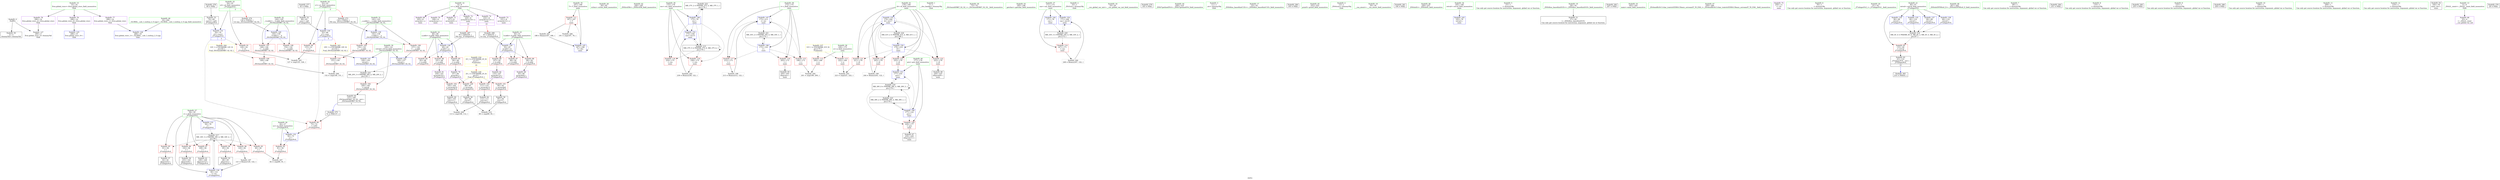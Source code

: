 digraph "SVFG" {
	label="SVFG";

	Node0x557f158e9400 [shape=record,color=grey,label="{NodeID: 0\nNullPtr}"];
	Node0x557f158e9400 -> Node0x557f15904260[style=solid];
	Node0x557f158e9400 -> Node0x557f15909240[style=solid];
	Node0x557f15903920 [shape=record,color=red,label="{NodeID: 97\n108\<--58\n\<--i\n_Z7isbigerPcS_\n}"];
	Node0x557f15903920 -> Node0x557f15904bb0[style=solid];
	Node0x557f15901480 [shape=record,color=green,label="{NodeID: 14\n8\<--9\ns\<--s_field_insensitive\nGlob }"];
	Node0x557f15901480 -> Node0x557f15905230[style=solid];
	Node0x557f15901480 -> Node0x557f15905300[style=solid];
	Node0x557f15901480 -> Node0x557f159053d0[style=solid];
	Node0x557f15901480 -> Node0x557f159054a0[style=solid];
	Node0x557f15901480 -> Node0x557f15905570[style=solid];
	Node0x557f15901480 -> Node0x557f15905640[style=solid];
	Node0x557f15929600 [shape=record,color=black,label="{NodeID: 277\n63 = PHI()\n}"];
	Node0x557f15929600 -> Node0x557f15904460[style=solid];
	Node0x557f15903460 [shape=record,color=red,label="{NodeID: 111\n187\<--167\n\<--T\nmain\n}"];
	Node0x557f15903460 -> Node0x557f15907770[style=solid];
	Node0x557f15903460 -> Node0x557f1590ead0[style=solid];
	Node0x557f15901ee0 [shape=record,color=green,label="{NodeID: 28\n64\<--65\nstrlen\<--strlen_field_insensitive\n}"];
	Node0x557f1590edd0 [shape=record,color=grey,label="{NodeID: 208\n152 = cmp(149, 151, )\n}"];
	Node0x557f15909070 [shape=record,color=blue,label="{NodeID: 125\n288\<--15\nllvm.global_ctors_0\<--\nGlob }"];
	Node0x557f15902a40 [shape=record,color=green,label="{NodeID: 42\n184\<--185\n_ZNSirsERi\<--_ZNSirsERi_field_insensitive\n}"];
	Node0x557f15918e50 [shape=record,color=black,label="{NodeID: 222\nMR_37V_2 = PHI(MR_37V_4, MR_37V_1, )\npts\{176 \}\n}"];
	Node0x557f15918e50 -> Node0x557f1590a380[style=dashed];
	Node0x557f15909c30 [shape=record,color=blue,label="{NodeID: 139\n142\<--138\n__a.addr\<--__a\n_ZSt3minIiERKT_S2_S2_\n}"];
	Node0x557f15909c30 -> Node0x557f15903fa0[style=dashed];
	Node0x557f15909c30 -> Node0x557f15903050[style=dashed];
	Node0x557f159047a0 [shape=record,color=black,label="{NodeID: 56\n89\<--88\nconv4\<--\n_Z7isbigerPcS_\n}"];
	Node0x557f159047a0 -> Node0x557f1590f0d0[style=solid];
	Node0x557f1590a790 [shape=record,color=blue,label="{NodeID: 153\n179\<--244\ni4\<--inc17\nmain\n}"];
	Node0x557f1590a790 -> Node0x557f15908d30[style=dashed];
	Node0x557f1590a790 -> Node0x557f15908e00[style=dashed];
	Node0x557f1590a790 -> Node0x557f15908ed0[style=dashed];
	Node0x557f1590a790 -> Node0x557f15908fa0[style=dashed];
	Node0x557f1590a790 -> Node0x557f1590a790[style=dashed];
	Node0x557f1590a790 -> Node0x557f15919850[style=dashed];
	Node0x557f15905300 [shape=record,color=purple,label="{NodeID: 70\n206\<--8\narraydecay\<--s\nmain\n}"];
	Node0x557f15905ef0 [shape=record,color=red,label="{NodeID: 84\n62\<--48\n\<--a.addr\n_Z7isbigerPcS_\n}"];
	Node0x557f158fadd0 [shape=record,color=green,label="{NodeID: 1\n7\<--1\n__dso_handle\<--dummyObj\nGlob }"];
	Node0x557f159039f0 [shape=record,color=red,label="{NodeID: 98\n120\<--58\n\<--i\n_Z7isbigerPcS_\n}"];
	Node0x557f159039f0 -> Node0x557f15907170[style=solid];
	Node0x557f15901510 [shape=record,color=green,label="{NodeID: 15\n14\<--18\nllvm.global_ctors\<--llvm.global_ctors_field_insensitive\nGlob }"];
	Node0x557f15901510 -> Node0x557f159057e0[style=solid];
	Node0x557f15901510 -> Node0x557f159058e0[style=solid];
	Node0x557f15901510 -> Node0x557f159059e0[style=solid];
	Node0x557f159296d0 [shape=record,color=black,label="{NodeID: 278\n69 = PHI()\n}"];
	Node0x557f159296d0 -> Node0x557f15904530[style=solid];
	Node0x557f15903530 [shape=record,color=red,label="{NodeID: 112\n200\<--169\n\<--n\nmain\n}"];
	Node0x557f15903530 -> Node0x557f1590e7d0[style=solid];
	Node0x557f15901fb0 [shape=record,color=green,label="{NodeID: 29\n73\<--74\n_ZSt3minIiERKT_S2_S2_\<--_ZSt3minIiERKT_S2_S2__field_insensitive\n}"];
	Node0x557f1590ef50 [shape=record,color=grey,label="{NodeID: 209\n113 = cmp(106, 112, )\n}"];
	Node0x557f15909140 [shape=record,color=blue,label="{NodeID: 126\n289\<--16\nllvm.global_ctors_1\<--_GLOBAL__sub_I_coolwyj_2_0.cpp\nGlob }"];
	Node0x557f15902b40 [shape=record,color=green,label="{NodeID: 43\n195\<--196\ngetchar\<--getchar_field_insensitive\n}"];
	Node0x557f15919350 [shape=record,color=black,label="{NodeID: 223\nMR_39V_2 = PHI(MR_39V_4, MR_39V_1, )\npts\{178 \}\n}"];
	Node0x557f15919350 -> Node0x557f1590a450[style=dashed];
	Node0x557f15909d00 [shape=record,color=blue,label="{NodeID: 140\n144\<--139\n__b.addr\<--__b\n_ZSt3minIiERKT_S2_S2_\n}"];
	Node0x557f15909d00 -> Node0x557f15903120[style=dashed];
	Node0x557f15909d00 -> Node0x557f159031f0[style=dashed];
	Node0x557f15904870 [shape=record,color=black,label="{NodeID: 57\n92\<--91\nidxprom5\<--\n_Z7isbigerPcS_\n}"];
	Node0x557f1591be70 [shape=record,color=yellow,style=double,label="{NodeID: 237\n31V_1 = ENCHI(MR_31V_0)\npts\{170 \}\nFun[main]}"];
	Node0x557f1591be70 -> Node0x557f15903530[style=dashed];
	Node0x557f1591be70 -> Node0x557f15903600[style=dashed];
	Node0x557f1590a860 [shape=record,color=blue,label="{NodeID: 154\n171\<--248\ncas\<--inc19\nmain\n}"];
	Node0x557f1590a860 -> Node0x557f15918450[style=dashed];
	Node0x557f159053d0 [shape=record,color=purple,label="{NodeID: 71\n227\<--8\narrayidx9\<--s\nmain\n}"];
	Node0x557f15905fc0 [shape=record,color=red,label="{NodeID: 85\n84\<--48\n\<--a.addr\n_Z7isbigerPcS_\n}"];
	Node0x557f15905fc0 -> Node0x557f15905ae0[style=solid];
	Node0x557f158e9d80 [shape=record,color=green,label="{NodeID: 2\n10\<--1\n_ZSt3cin\<--dummyObj\nGlob }"];
	Node0x557f15903ac0 [shape=record,color=red,label="{NodeID: 99\n75\<--72\n\<--call3\n_Z7isbigerPcS_\n}"];
	Node0x557f15903ac0 -> Node0x557f15909680[style=solid];
	Node0x557f159015a0 [shape=record,color=green,label="{NodeID: 16\n19\<--20\n__cxx_global_var_init\<--__cxx_global_var_init_field_insensitive\n}"];
	Node0x557f159297a0 [shape=record,color=black,label="{NodeID: 279\n183 = PHI()\n}"];
	Node0x557f15903600 [shape=record,color=red,label="{NodeID: 113\n222\<--169\n\<--n\nmain\n}"];
	Node0x557f15903600 -> Node0x557f1590e650[style=solid];
	Node0x557f15902080 [shape=record,color=green,label="{NodeID: 30\n140\<--141\nretval\<--retval_field_insensitive\n_ZSt3minIiERKT_S2_S2_\n}"];
	Node0x557f15902080 -> Node0x557f15903ed0[style=solid];
	Node0x557f15902080 -> Node0x557f15909dd0[style=solid];
	Node0x557f15902080 -> Node0x557f15909ea0[style=solid];
	Node0x557f1590f0d0 [shape=record,color=grey,label="{NodeID: 210\n96 = cmp(89, 95, )\n}"];
	Node0x557f15909240 [shape=record,color=blue, style = dotted,label="{NodeID: 127\n290\<--3\nllvm.global_ctors_2\<--dummyVal\nGlob }"];
	Node0x557f15902c40 [shape=record,color=green,label="{NodeID: 44\n209\<--210\n_ZNSi7getlineEPcl\<--_ZNSi7getlineEPcl_field_insensitive\n}"];
	Node0x557f15919850 [shape=record,color=black,label="{NodeID: 224\nMR_41V_2 = PHI(MR_41V_4, MR_41V_1, )\npts\{180 \}\n}"];
	Node0x557f15919850 -> Node0x557f1590a520[style=dashed];
	Node0x557f15909dd0 [shape=record,color=blue,label="{NodeID: 141\n140\<--154\nretval\<--\n_ZSt3minIiERKT_S2_S2_\n}"];
	Node0x557f15909dd0 -> Node0x557f15919d50[style=dashed];
	Node0x557f15904940 [shape=record,color=black,label="{NodeID: 58\n95\<--94\nconv7\<--\n_Z7isbigerPcS_\n}"];
	Node0x557f15904940 -> Node0x557f1590f0d0[style=solid];
	Node0x557f159054a0 [shape=record,color=purple,label="{NodeID: 72\n228\<--8\narraydecay10\<--s\nmain\n|{<s0>10}}"];
	Node0x557f159054a0:s0 -> Node0x557f15929fb0[style=solid,color=red];
	Node0x557f15906090 [shape=record,color=red,label="{NodeID: 86\n101\<--48\n\<--a.addr\n_Z7isbigerPcS_\n}"];
	Node0x557f15906090 -> Node0x557f15905c80[style=solid];
	Node0x557f158fbe50 [shape=record,color=green,label="{NodeID: 3\n11\<--1\n.str\<--dummyObj\nGlob }"];
	Node0x557f15903b90 [shape=record,color=red,label="{NodeID: 100\n88\<--87\n\<--arrayidx\n_Z7isbigerPcS_\n}"];
	Node0x557f15903b90 -> Node0x557f159047a0[style=solid];
	Node0x557f15901630 [shape=record,color=green,label="{NodeID: 17\n23\<--24\n_ZNSt8ios_base4InitC1Ev\<--_ZNSt8ios_base4InitC1Ev_field_insensitive\n}"];
	Node0x557f15929870 [shape=record,color=black,label="{NodeID: 280\n193 = PHI()\n}"];
	Node0x557f15907170 [shape=record,color=grey,label="{NodeID: 197\n121 = Binary(120, 122, )\n}"];
	Node0x557f15907170 -> Node0x557f159099c0[style=solid];
	Node0x557f159036d0 [shape=record,color=red,label="{NodeID: 114\n247\<--171\n\<--cas\nmain\n}"];
	Node0x557f159036d0 -> Node0x557f159075f0[style=solid];
	Node0x557f15902150 [shape=record,color=green,label="{NodeID: 31\n142\<--143\n__a.addr\<--__a.addr_field_insensitive\n_ZSt3minIiERKT_S2_S2_\n}"];
	Node0x557f15902150 -> Node0x557f15903fa0[style=solid];
	Node0x557f15902150 -> Node0x557f15903050[style=solid];
	Node0x557f15902150 -> Node0x557f15909c30[style=solid];
	Node0x557f15909340 [shape=record,color=blue,label="{NodeID: 128\n48\<--44\na.addr\<--a\n_Z7isbigerPcS_\n}"];
	Node0x557f15909340 -> Node0x557f15905ef0[style=dashed];
	Node0x557f15909340 -> Node0x557f15905fc0[style=dashed];
	Node0x557f15909340 -> Node0x557f15906090[style=dashed];
	Node0x557f15902d40 [shape=record,color=green,label="{NodeID: 45\n252\<--253\nprintf\<--printf_field_insensitive\n}"];
	Node0x557f15919d50 [shape=record,color=black,label="{NodeID: 225\nMR_20V_3 = PHI(MR_20V_4, MR_20V_2, )\npts\{141 \}\n}"];
	Node0x557f15919d50 -> Node0x557f15903ed0[style=dashed];
	Node0x557f15909ea0 [shape=record,color=blue,label="{NodeID: 142\n140\<--157\nretval\<--\n_ZSt3minIiERKT_S2_S2_\n}"];
	Node0x557f15909ea0 -> Node0x557f15919d50[style=dashed];
	Node0x557f15904a10 [shape=record,color=black,label="{NodeID: 59\n103\<--102\nidxprom9\<--\n_Z7isbigerPcS_\n}"];
	Node0x557f15905570 [shape=record,color=purple,label="{NodeID: 73\n231\<--8\narrayidx12\<--s\nmain\n}"];
	Node0x557f15906160 [shape=record,color=red,label="{NodeID: 87\n68\<--50\n\<--b.addr\n_Z7isbigerPcS_\n}"];
	Node0x557f158e9900 [shape=record,color=green,label="{NodeID: 4\n13\<--1\n_ZSt4cout\<--dummyObj\nGlob }"];
	Node0x557f15903c60 [shape=record,color=red,label="{NodeID: 101\n94\<--93\n\<--arrayidx6\n_Z7isbigerPcS_\n}"];
	Node0x557f15903c60 -> Node0x557f15904940[style=solid];
	Node0x557f159016c0 [shape=record,color=green,label="{NodeID: 18\n29\<--30\n__cxa_atexit\<--__cxa_atexit_field_insensitive\n}"];
	Node0x557f15929940 [shape=record,color=black,label="{NodeID: 281\n194 = PHI()\n}"];
	Node0x557f159072f0 [shape=record,color=grey,label="{NodeID: 198\n213 = Binary(212, 122, )\n}"];
	Node0x557f159072f0 -> Node0x557f1590a2b0[style=solid];
	Node0x557f159088d0 [shape=record,color=red,label="{NodeID: 115\n199\<--173\n\<--i\nmain\n}"];
	Node0x557f159088d0 -> Node0x557f1590e7d0[style=solid];
	Node0x557f15902220 [shape=record,color=green,label="{NodeID: 32\n144\<--145\n__b.addr\<--__b.addr_field_insensitive\n_ZSt3minIiERKT_S2_S2_\n}"];
	Node0x557f15902220 -> Node0x557f15903120[style=solid];
	Node0x557f15902220 -> Node0x557f159031f0[style=solid];
	Node0x557f15902220 -> Node0x557f15909d00[style=solid];
	Node0x557f15909410 [shape=record,color=blue,label="{NodeID: 129\n50\<--45\nb.addr\<--b\n_Z7isbigerPcS_\n}"];
	Node0x557f15909410 -> Node0x557f15906160[style=dashed];
	Node0x557f15909410 -> Node0x557f15906230[style=dashed];
	Node0x557f15909410 -> Node0x557f15906300[style=dashed];
	Node0x557f15902e40 [shape=record,color=green,label="{NodeID: 46\n256\<--257\n_ZNSolsEi\<--_ZNSolsEi_field_insensitive\n}"];
	Node0x557f1591a250 [shape=record,color=yellow,style=double,label="{NodeID: 226\n2V_1 = ENCHI(MR_2V_0)\npts\{9 \}\nFun[_Z7isbigerPcS_]}"];
	Node0x557f1591a250 -> Node0x557f15903b90[style=dashed];
	Node0x557f1591a250 -> Node0x557f15903c60[style=dashed];
	Node0x557f1591a250 -> Node0x557f15903d30[style=dashed];
	Node0x557f1591a250 -> Node0x557f15903e00[style=dashed];
	Node0x557f15909f70 [shape=record,color=blue,label="{NodeID: 143\n165\<--78\nretval\<--\nmain\n}"];
	Node0x557f15904ae0 [shape=record,color=black,label="{NodeID: 60\n106\<--105\nconv11\<--\n_Z7isbigerPcS_\n}"];
	Node0x557f15904ae0 -> Node0x557f1590ef50[style=solid];
	Node0x557f15905640 [shape=record,color=purple,label="{NodeID: 74\n232\<--8\narraydecay13\<--s\nmain\n|{<s0>10}}"];
	Node0x557f15905640:s0 -> Node0x557f1592a1b0[style=solid,color=red];
	Node0x557f15906230 [shape=record,color=red,label="{NodeID: 88\n90\<--50\n\<--b.addr\n_Z7isbigerPcS_\n}"];
	Node0x557f15906230 -> Node0x557f15905bb0[style=solid];
	Node0x557f158fbfd0 [shape=record,color=green,label="{NodeID: 5\n15\<--1\n\<--dummyObj\nCan only get source location for instruction, argument, global var or function.}"];
	Node0x557f15903d30 [shape=record,color=red,label="{NodeID: 102\n105\<--104\n\<--arrayidx10\n_Z7isbigerPcS_\n}"];
	Node0x557f15903d30 -> Node0x557f15904ae0[style=solid];
	Node0x557f15901790 [shape=record,color=green,label="{NodeID: 19\n28\<--34\n_ZNSt8ios_base4InitD1Ev\<--_ZNSt8ios_base4InitD1Ev_field_insensitive\n}"];
	Node0x557f15901790 -> Node0x557f15904360[style=solid];
	Node0x557f15929a40 [shape=record,color=black,label="{NodeID: 282\n207 = PHI()\n}"];
	Node0x557f15907470 [shape=record,color=grey,label="{NodeID: 199\n244 = Binary(243, 122, )\n}"];
	Node0x557f15907470 -> Node0x557f1590a790[style=solid];
	Node0x557f15908960 [shape=record,color=red,label="{NodeID: 116\n203\<--173\n\<--i\nmain\n}"];
	Node0x557f15908960 -> Node0x557f15904ef0[style=solid];
	Node0x557f159022f0 [shape=record,color=green,label="{NodeID: 33\n162\<--163\nmain\<--main_field_insensitive\n}"];
	Node0x557f159094e0 [shape=record,color=blue,label="{NodeID: 130\n52\<--66\ns1\<--conv\n_Z7isbigerPcS_\n|{|<s2>5}}"];
	Node0x557f159094e0 -> Node0x557f159063d0[style=dashed];
	Node0x557f159094e0 -> Node0x557f15903ac0[style=dashed];
	Node0x557f159094e0:s2 -> Node0x557f1591c3b0[style=dashed,color=red];
	Node0x557f15902f40 [shape=record,color=green,label="{NodeID: 47\n259\<--260\n_ZSt4endlIcSt11char_traitsIcEERSt13basic_ostreamIT_T0_ES6_\<--_ZSt4endlIcSt11char_traitsIcEERSt13basic_ostreamIT_T0_ES6__field_insensitive\n}"];
	Node0x557f1590a040 [shape=record,color=blue,label="{NodeID: 144\n171\<--78\ncas\<--\nmain\n}"];
	Node0x557f1590a040 -> Node0x557f15918450[style=dashed];
	Node0x557f15904bb0 [shape=record,color=black,label="{NodeID: 61\n109\<--108\nidxprom12\<--\n_Z7isbigerPcS_\n}"];
	Node0x557f15905710 [shape=record,color=purple,label="{NodeID: 75\n250\<--11\n\<--.str\nmain\n}"];
	Node0x557f15906300 [shape=record,color=red,label="{NodeID: 89\n107\<--50\n\<--b.addr\n_Z7isbigerPcS_\n}"];
	Node0x557f15906300 -> Node0x557f15905d50[style=solid];
	Node0x557f159009f0 [shape=record,color=green,label="{NodeID: 6\n78\<--1\n\<--dummyObj\nCan only get source location for instruction, argument, global var or function.}"];
	Node0x557f15903e00 [shape=record,color=red,label="{NodeID: 103\n111\<--110\n\<--arrayidx13\n_Z7isbigerPcS_\n}"];
	Node0x557f15903e00 -> Node0x557f15904c80[style=solid];
	Node0x557f15901860 [shape=record,color=green,label="{NodeID: 20\n41\<--42\n_Z7isbigerPcS_\<--_Z7isbigerPcS__field_insensitive\n}"];
	Node0x557f15929b40 [shape=record,color=black,label="{NodeID: 283\n233 = PHI(43, )\n}"];
	Node0x557f159075f0 [shape=record,color=grey,label="{NodeID: 200\n248 = Binary(247, 122, )\n}"];
	Node0x557f159075f0 -> Node0x557f1590a860[style=solid];
	Node0x557f159089f0 [shape=record,color=red,label="{NodeID: 117\n212\<--173\n\<--i\nmain\n}"];
	Node0x557f159089f0 -> Node0x557f159072f0[style=solid];
	Node0x557f159023c0 [shape=record,color=green,label="{NodeID: 34\n165\<--166\nretval\<--retval_field_insensitive\nmain\n}"];
	Node0x557f159023c0 -> Node0x557f15909f70[style=solid];
	Node0x557f15916650 [shape=record,color=black,label="{NodeID: 214\nMR_4V_4 = PHI(MR_4V_6, MR_4V_3, MR_4V_5, MR_4V_2, )\npts\{47 \}\n}"];
	Node0x557f15916650 -> Node0x557f15905e20[style=dashed];
	Node0x557f159095b0 [shape=record,color=blue,label="{NodeID: 131\n54\<--70\ns2\<--conv2\n_Z7isbigerPcS_\n|{|<s2>5}}"];
	Node0x557f159095b0 -> Node0x557f159064a0[style=dashed];
	Node0x557f159095b0 -> Node0x557f15903ac0[style=dashed];
	Node0x557f159095b0:s2 -> Node0x557f1591c4c0[style=dashed,color=red];
	Node0x557f15904060 [shape=record,color=green,label="{NodeID: 48\n261\<--262\n_ZNSolsEPFRSoS_E\<--_ZNSolsEPFRSoS_E_field_insensitive\n}"];
	Node0x557f1590a110 [shape=record,color=blue,label="{NodeID: 145\n167\<--188\nT\<--dec\nmain\n}"];
	Node0x557f1590a110 -> Node0x557f15903460[style=dashed];
	Node0x557f1590a110 -> Node0x557f1590a110[style=dashed];
	Node0x557f15904c80 [shape=record,color=black,label="{NodeID: 62\n112\<--111\nconv14\<--\n_Z7isbigerPcS_\n}"];
	Node0x557f15904c80 -> Node0x557f1590ef50[style=solid];
	Node0x557f159057e0 [shape=record,color=purple,label="{NodeID: 76\n288\<--14\nllvm.global_ctors_0\<--llvm.global_ctors\nGlob }"];
	Node0x557f159057e0 -> Node0x557f15909070[style=solid];
	Node0x557f159063d0 [shape=record,color=red,label="{NodeID: 90\n125\<--52\n\<--s1\n_Z7isbigerPcS_\n}"];
	Node0x557f159063d0 -> Node0x557f1590e950[style=solid];
	Node0x557f15900a80 [shape=record,color=green,label="{NodeID: 7\n99\<--1\n\<--dummyObj\nCan only get source location for instruction, argument, global var or function.}"];
	Node0x557f15903ed0 [shape=record,color=red,label="{NodeID: 104\n160\<--140\n\<--retval\n_ZSt3minIiERKT_S2_S2_\n}"];
	Node0x557f15903ed0 -> Node0x557f15904e20[style=solid];
	Node0x557f15901930 [shape=record,color=green,label="{NodeID: 21\n46\<--47\nretval\<--retval_field_insensitive\n_Z7isbigerPcS_\n}"];
	Node0x557f15901930 -> Node0x557f15905e20[style=solid];
	Node0x557f15901930 -> Node0x557f15909820[style=solid];
	Node0x557f15901930 -> Node0x557f159098f0[style=solid];
	Node0x557f15901930 -> Node0x557f15909a90[style=solid];
	Node0x557f15901930 -> Node0x557f15909b60[style=solid];
	Node0x557f15929ce0 [shape=record,color=black,label="{NodeID: 284\n251 = PHI()\n}"];
	Node0x557f15907770 [shape=record,color=grey,label="{NodeID: 201\n188 = Binary(187, 189, )\n}"];
	Node0x557f15907770 -> Node0x557f1590a110[style=solid];
	Node0x557f15908ac0 [shape=record,color=red,label="{NodeID: 118\n238\<--175\n\<--res\nmain\n}"];
	Node0x557f15908ac0 -> Node0x557f1590e4d0[style=solid];
	Node0x557f15902490 [shape=record,color=green,label="{NodeID: 35\n167\<--168\nT\<--T_field_insensitive\nmain\n}"];
	Node0x557f15902490 -> Node0x557f15903460[style=solid];
	Node0x557f15902490 -> Node0x557f1590a110[style=solid];
	Node0x557f15916b50 [shape=record,color=black,label="{NodeID: 215\nMR_37V_5 = PHI(MR_37V_6, MR_37V_4, )\npts\{176 \}\n}"];
	Node0x557f15916b50 -> Node0x557f15908ac0[style=dashed];
	Node0x557f15916b50 -> Node0x557f15908b90[style=dashed];
	Node0x557f15916b50 -> Node0x557f1590a6c0[style=dashed];
	Node0x557f15916b50 -> Node0x557f15916b50[style=dashed];
	Node0x557f15916b50 -> Node0x557f15918e50[style=dashed];
	Node0x557f15909680 [shape=record,color=blue,label="{NodeID: 132\n56\<--75\nss\<--\n_Z7isbigerPcS_\n}"];
	Node0x557f15909680 -> Node0x557f15906570[style=dashed];
	Node0x557f15904160 [shape=record,color=green,label="{NodeID: 49\n16\<--284\n_GLOBAL__sub_I_coolwyj_2_0.cpp\<--_GLOBAL__sub_I_coolwyj_2_0.cpp_field_insensitive\n}"];
	Node0x557f15904160 -> Node0x557f15909140[style=solid];
	Node0x557f1590a1e0 [shape=record,color=blue,label="{NodeID: 146\n173\<--122\ni\<--\nmain\n}"];
	Node0x557f1590a1e0 -> Node0x557f159088d0[style=dashed];
	Node0x557f1590a1e0 -> Node0x557f15908960[style=dashed];
	Node0x557f1590a1e0 -> Node0x557f159089f0[style=dashed];
	Node0x557f1590a1e0 -> Node0x557f1590a2b0[style=dashed];
	Node0x557f1590a1e0 -> Node0x557f15918950[style=dashed];
	Node0x557f15904d50 [shape=record,color=black,label="{NodeID: 63\n43\<--133\n_Z7isbigerPcS__ret\<--\n_Z7isbigerPcS_\n|{<s0>10}}"];
	Node0x557f15904d50:s0 -> Node0x557f15929b40[style=solid,color=blue];
	Node0x557f1591c3b0 [shape=record,color=yellow,style=double,label="{NodeID: 243\n10V_1 = ENCHI(MR_10V_0)\npts\{53 \}\nFun[_ZSt3minIiERKT_S2_S2_]}"];
	Node0x557f1591c3b0 -> Node0x557f15903390[style=dashed];
	Node0x557f159058e0 [shape=record,color=purple,label="{NodeID: 77\n289\<--14\nllvm.global_ctors_1\<--llvm.global_ctors\nGlob }"];
	Node0x557f159058e0 -> Node0x557f15909140[style=solid];
	Node0x557f159064a0 [shape=record,color=red,label="{NodeID: 91\n126\<--54\n\<--s2\n_Z7isbigerPcS_\n}"];
	Node0x557f159064a0 -> Node0x557f1590e950[style=solid];
	Node0x557f15900b10 [shape=record,color=green,label="{NodeID: 8\n116\<--1\n\<--dummyObj\nCan only get source location for instruction, argument, global var or function.}"];
	Node0x557f15903fa0 [shape=record,color=red,label="{NodeID: 105\n150\<--142\n\<--__a.addr\n_ZSt3minIiERKT_S2_S2_\n}"];
	Node0x557f15903fa0 -> Node0x557f15903390[style=solid];
	Node0x557f15901a00 [shape=record,color=green,label="{NodeID: 22\n48\<--49\na.addr\<--a.addr_field_insensitive\n_Z7isbigerPcS_\n}"];
	Node0x557f15901a00 -> Node0x557f15905ef0[style=solid];
	Node0x557f15901a00 -> Node0x557f15905fc0[style=solid];
	Node0x557f15901a00 -> Node0x557f15906090[style=solid];
	Node0x557f15901a00 -> Node0x557f15909340[style=solid];
	Node0x557f15929db0 [shape=record,color=black,label="{NodeID: 285\n255 = PHI()\n}"];
	Node0x557f1590e4d0 [shape=record,color=grey,label="{NodeID: 202\n239 = Binary(238, 122, )\n}"];
	Node0x557f1590e4d0 -> Node0x557f1590a6c0[style=solid];
	Node0x557f15908b90 [shape=record,color=red,label="{NodeID: 119\n254\<--175\n\<--res\nmain\n}"];
	Node0x557f15902560 [shape=record,color=green,label="{NodeID: 36\n169\<--170\nn\<--n_field_insensitive\nmain\n}"];
	Node0x557f15902560 -> Node0x557f15903530[style=solid];
	Node0x557f15902560 -> Node0x557f15903600[style=solid];
	Node0x557f15917050 [shape=record,color=black,label="{NodeID: 216\nMR_39V_6 = PHI(MR_39V_4, MR_39V_5, )\npts\{178 \}\n}"];
	Node0x557f15917050 -> Node0x557f15908c60[style=dashed];
	Node0x557f15917050 -> Node0x557f1590a5f0[style=dashed];
	Node0x557f15917050 -> Node0x557f15917050[style=dashed];
	Node0x557f15917050 -> Node0x557f15919350[style=dashed];
	Node0x557f15909750 [shape=record,color=blue,label="{NodeID: 133\n58\<--78\ni\<--\n_Z7isbigerPcS_\n}"];
	Node0x557f15909750 -> Node0x557f15917550[style=dashed];
	Node0x557f15904260 [shape=record,color=black,label="{NodeID: 50\n2\<--3\ndummyVal\<--dummyVal\n}"];
	Node0x557f1590a2b0 [shape=record,color=blue,label="{NodeID: 147\n173\<--213\ni\<--inc\nmain\n}"];
	Node0x557f1590a2b0 -> Node0x557f159088d0[style=dashed];
	Node0x557f1590a2b0 -> Node0x557f15908960[style=dashed];
	Node0x557f1590a2b0 -> Node0x557f159089f0[style=dashed];
	Node0x557f1590a2b0 -> Node0x557f1590a2b0[style=dashed];
	Node0x557f1590a2b0 -> Node0x557f15918950[style=dashed];
	Node0x557f15904e20 [shape=record,color=black,label="{NodeID: 64\n137\<--160\n_ZSt3minIiERKT_S2_S2__ret\<--\n_ZSt3minIiERKT_S2_S2_\n|{<s0>5}}"];
	Node0x557f15904e20:s0 -> Node0x557f15929300[style=solid,color=blue];
	Node0x557f1591c4c0 [shape=record,color=yellow,style=double,label="{NodeID: 244\n12V_1 = ENCHI(MR_12V_0)\npts\{55 \}\nFun[_ZSt3minIiERKT_S2_S2_]}"];
	Node0x557f1591c4c0 -> Node0x557f159032c0[style=dashed];
	Node0x557f159059e0 [shape=record,color=purple,label="{NodeID: 78\n290\<--14\nllvm.global_ctors_2\<--llvm.global_ctors\nGlob }"];
	Node0x557f159059e0 -> Node0x557f15909240[style=solid];
	Node0x557f15906570 [shape=record,color=red,label="{NodeID: 92\n81\<--56\n\<--ss\n_Z7isbigerPcS_\n}"];
	Node0x557f15906570 -> Node0x557f1590ec50[style=solid];
	Node0x557f158faec0 [shape=record,color=green,label="{NodeID: 9\n122\<--1\n\<--dummyObj\nCan only get source location for instruction, argument, global var or function.}"];
	Node0x557f15903050 [shape=record,color=red,label="{NodeID: 106\n157\<--142\n\<--__a.addr\n_ZSt3minIiERKT_S2_S2_\n}"];
	Node0x557f15903050 -> Node0x557f15909ea0[style=solid];
	Node0x557f15901ad0 [shape=record,color=green,label="{NodeID: 23\n50\<--51\nb.addr\<--b.addr_field_insensitive\n_Z7isbigerPcS_\n}"];
	Node0x557f15901ad0 -> Node0x557f15906160[style=solid];
	Node0x557f15901ad0 -> Node0x557f15906230[style=solid];
	Node0x557f15901ad0 -> Node0x557f15906300[style=solid];
	Node0x557f15901ad0 -> Node0x557f15909410[style=solid];
	Node0x557f15929ee0 [shape=record,color=black,label="{NodeID: 286\n258 = PHI()\n}"];
	Node0x557f1590e650 [shape=record,color=grey,label="{NodeID: 203\n223 = cmp(221, 222, )\n}"];
	Node0x557f15908c60 [shape=record,color=red,label="{NodeID: 120\n229\<--177\n\<--pre\nmain\n}"];
	Node0x557f15908c60 -> Node0x557f15905090[style=solid];
	Node0x557f15902630 [shape=record,color=green,label="{NodeID: 37\n171\<--172\ncas\<--cas_field_insensitive\nmain\n}"];
	Node0x557f15902630 -> Node0x557f159036d0[style=solid];
	Node0x557f15902630 -> Node0x557f1590a040[style=solid];
	Node0x557f15902630 -> Node0x557f1590a860[style=solid];
	Node0x557f15917550 [shape=record,color=black,label="{NodeID: 217\nMR_16V_3 = PHI(MR_16V_4, MR_16V_2, )\npts\{59 \}\n}"];
	Node0x557f15917550 -> Node0x557f15906640[style=dashed];
	Node0x557f15917550 -> Node0x557f15906710[style=dashed];
	Node0x557f15917550 -> Node0x557f159067e0[style=dashed];
	Node0x557f15917550 -> Node0x557f15903850[style=dashed];
	Node0x557f15917550 -> Node0x557f15903920[style=dashed];
	Node0x557f15917550 -> Node0x557f159039f0[style=dashed];
	Node0x557f15917550 -> Node0x557f159099c0[style=dashed];
	Node0x557f15909820 [shape=record,color=blue,label="{NodeID: 134\n46\<--99\nretval\<--\n_Z7isbigerPcS_\n}"];
	Node0x557f15909820 -> Node0x557f15916650[style=dashed];
	Node0x557f15904360 [shape=record,color=black,label="{NodeID: 51\n27\<--28\n\<--_ZNSt8ios_base4InitD1Ev\nCan only get source location for instruction, argument, global var or function.}"];
	Node0x557f1590a380 [shape=record,color=blue,label="{NodeID: 148\n175\<--78\nres\<--\nmain\n}"];
	Node0x557f1590a380 -> Node0x557f15908ac0[style=dashed];
	Node0x557f1590a380 -> Node0x557f15908b90[style=dashed];
	Node0x557f1590a380 -> Node0x557f1590a6c0[style=dashed];
	Node0x557f1590a380 -> Node0x557f15916b50[style=dashed];
	Node0x557f1590a380 -> Node0x557f15918e50[style=dashed];
	Node0x557f15904ef0 [shape=record,color=black,label="{NodeID: 65\n204\<--203\nidxprom\<--\nmain\n}"];
	Node0x557f15905ae0 [shape=record,color=purple,label="{NodeID: 79\n87\<--84\narrayidx\<--\n_Z7isbigerPcS_\n}"];
	Node0x557f15905ae0 -> Node0x557f15903b90[style=solid];
	Node0x557f15906640 [shape=record,color=red,label="{NodeID: 93\n80\<--58\n\<--i\n_Z7isbigerPcS_\n}"];
	Node0x557f15906640 -> Node0x557f1590ec50[style=solid];
	Node0x557f158faf90 [shape=record,color=green,label="{NodeID: 10\n189\<--1\n\<--dummyObj\nCan only get source location for instruction, argument, global var or function.}"];
	Node0x557f1568dd30 [shape=record,color=black,label="{NodeID: 273\n138 = PHI(52, )\n0th arg _ZSt3minIiERKT_S2_S2_ }"];
	Node0x557f1568dd30 -> Node0x557f15909c30[style=solid];
	Node0x557f15903120 [shape=record,color=red,label="{NodeID: 107\n148\<--144\n\<--__b.addr\n_ZSt3minIiERKT_S2_S2_\n}"];
	Node0x557f15903120 -> Node0x557f159032c0[style=solid];
	Node0x557f15901ba0 [shape=record,color=green,label="{NodeID: 24\n52\<--53\ns1\<--s1_field_insensitive\n_Z7isbigerPcS_\n|{|<s2>5}}"];
	Node0x557f15901ba0 -> Node0x557f159063d0[style=solid];
	Node0x557f15901ba0 -> Node0x557f159094e0[style=solid];
	Node0x557f15901ba0:s2 -> Node0x557f1568dd30[style=solid,color=red];
	Node0x557f15929fb0 [shape=record,color=black,label="{NodeID: 287\n44 = PHI(228, )\n0th arg _Z7isbigerPcS_ }"];
	Node0x557f15929fb0 -> Node0x557f15909340[style=solid];
	Node0x557f1590e7d0 [shape=record,color=grey,label="{NodeID: 204\n201 = cmp(199, 200, )\n}"];
	Node0x557f15908d30 [shape=record,color=red,label="{NodeID: 121\n221\<--179\n\<--i4\nmain\n}"];
	Node0x557f15908d30 -> Node0x557f1590e650[style=solid];
	Node0x557f15902700 [shape=record,color=green,label="{NodeID: 38\n173\<--174\ni\<--i_field_insensitive\nmain\n}"];
	Node0x557f15902700 -> Node0x557f159088d0[style=solid];
	Node0x557f15902700 -> Node0x557f15908960[style=solid];
	Node0x557f15902700 -> Node0x557f159089f0[style=solid];
	Node0x557f15902700 -> Node0x557f1590a1e0[style=solid];
	Node0x557f15902700 -> Node0x557f1590a2b0[style=solid];
	Node0x557f159098f0 [shape=record,color=blue,label="{NodeID: 135\n46\<--116\nretval\<--\n_Z7isbigerPcS_\n}"];
	Node0x557f159098f0 -> Node0x557f15916650[style=dashed];
	Node0x557f15904460 [shape=record,color=black,label="{NodeID: 52\n66\<--63\nconv\<--call\n_Z7isbigerPcS_\n}"];
	Node0x557f15904460 -> Node0x557f159094e0[style=solid];
	Node0x557f1590a450 [shape=record,color=blue,label="{NodeID: 149\n177\<--122\npre\<--\nmain\n}"];
	Node0x557f1590a450 -> Node0x557f15908c60[style=dashed];
	Node0x557f1590a450 -> Node0x557f1590a5f0[style=dashed];
	Node0x557f1590a450 -> Node0x557f15917050[style=dashed];
	Node0x557f1590a450 -> Node0x557f15919350[style=dashed];
	Node0x557f15904fc0 [shape=record,color=black,label="{NodeID: 66\n226\<--225\nidxprom8\<--\nmain\n}"];
	Node0x557f15905bb0 [shape=record,color=purple,label="{NodeID: 80\n93\<--90\narrayidx6\<--\n_Z7isbigerPcS_\n}"];
	Node0x557f15905bb0 -> Node0x557f15903c60[style=solid];
	Node0x557f15906710 [shape=record,color=red,label="{NodeID: 94\n85\<--58\n\<--i\n_Z7isbigerPcS_\n}"];
	Node0x557f15906710 -> Node0x557f159046d0[style=solid];
	Node0x557f158fb060 [shape=record,color=green,label="{NodeID: 11\n208\<--1\n\<--dummyObj\nCan only get source location for instruction, argument, global var or function.}"];
	Node0x557f15928e10 [shape=record,color=black,label="{NodeID: 274\n139 = PHI(54, )\n1st arg _ZSt3minIiERKT_S2_S2_ }"];
	Node0x557f15928e10 -> Node0x557f15909d00[style=solid];
	Node0x557f159031f0 [shape=record,color=red,label="{NodeID: 108\n154\<--144\n\<--__b.addr\n_ZSt3minIiERKT_S2_S2_\n}"];
	Node0x557f159031f0 -> Node0x557f15909dd0[style=solid];
	Node0x557f15901c70 [shape=record,color=green,label="{NodeID: 25\n54\<--55\ns2\<--s2_field_insensitive\n_Z7isbigerPcS_\n|{|<s2>5}}"];
	Node0x557f15901c70 -> Node0x557f159064a0[style=solid];
	Node0x557f15901c70 -> Node0x557f159095b0[style=solid];
	Node0x557f15901c70:s2 -> Node0x557f15928e10[style=solid,color=red];
	Node0x557f1592a1b0 [shape=record,color=black,label="{NodeID: 288\n45 = PHI(232, )\n1st arg _Z7isbigerPcS_ }"];
	Node0x557f1592a1b0 -> Node0x557f15909410[style=solid];
	Node0x557f1590e950 [shape=record,color=grey,label="{NodeID: 205\n127 = cmp(125, 126, )\n}"];
	Node0x557f15908e00 [shape=record,color=red,label="{NodeID: 122\n225\<--179\n\<--i4\nmain\n}"];
	Node0x557f15908e00 -> Node0x557f15904fc0[style=solid];
	Node0x557f159027d0 [shape=record,color=green,label="{NodeID: 39\n175\<--176\nres\<--res_field_insensitive\nmain\n}"];
	Node0x557f159027d0 -> Node0x557f15908ac0[style=solid];
	Node0x557f159027d0 -> Node0x557f15908b90[style=solid];
	Node0x557f159027d0 -> Node0x557f1590a380[style=solid];
	Node0x557f159027d0 -> Node0x557f1590a6c0[style=solid];
	Node0x557f159099c0 [shape=record,color=blue,label="{NodeID: 136\n58\<--121\ni\<--inc\n_Z7isbigerPcS_\n}"];
	Node0x557f159099c0 -> Node0x557f15917550[style=dashed];
	Node0x557f15904530 [shape=record,color=black,label="{NodeID: 53\n70\<--69\nconv2\<--call1\n_Z7isbigerPcS_\n}"];
	Node0x557f15904530 -> Node0x557f159095b0[style=solid];
	Node0x557f1590a520 [shape=record,color=blue,label="{NodeID: 150\n179\<--219\ni4\<--\nmain\n}"];
	Node0x557f1590a520 -> Node0x557f15908d30[style=dashed];
	Node0x557f1590a520 -> Node0x557f15908e00[style=dashed];
	Node0x557f1590a520 -> Node0x557f15908ed0[style=dashed];
	Node0x557f1590a520 -> Node0x557f15908fa0[style=dashed];
	Node0x557f1590a520 -> Node0x557f1590a790[style=dashed];
	Node0x557f1590a520 -> Node0x557f15919850[style=dashed];
	Node0x557f15905090 [shape=record,color=black,label="{NodeID: 67\n230\<--229\nidxprom11\<--\nmain\n}"];
	Node0x557f15905c80 [shape=record,color=purple,label="{NodeID: 81\n104\<--101\narrayidx10\<--\n_Z7isbigerPcS_\n}"];
	Node0x557f15905c80 -> Node0x557f15903d30[style=solid];
	Node0x557f159067e0 [shape=record,color=red,label="{NodeID: 95\n91\<--58\n\<--i\n_Z7isbigerPcS_\n}"];
	Node0x557f159067e0 -> Node0x557f15904870[style=solid];
	Node0x557f15901360 [shape=record,color=green,label="{NodeID: 12\n219\<--1\n\<--dummyObj\nCan only get source location for instruction, argument, global var or function.}"];
	Node0x557f15929300 [shape=record,color=black,label="{NodeID: 275\n72 = PHI(137, )\n}"];
	Node0x557f15929300 -> Node0x557f15903ac0[style=solid];
	Node0x557f159032c0 [shape=record,color=red,label="{NodeID: 109\n149\<--148\n\<--\n_ZSt3minIiERKT_S2_S2_\n}"];
	Node0x557f159032c0 -> Node0x557f1590edd0[style=solid];
	Node0x557f15901d40 [shape=record,color=green,label="{NodeID: 26\n56\<--57\nss\<--ss_field_insensitive\n_Z7isbigerPcS_\n}"];
	Node0x557f15901d40 -> Node0x557f15906570[style=solid];
	Node0x557f15901d40 -> Node0x557f15909680[style=solid];
	Node0x557f1590ead0 [shape=record,color=grey,label="{NodeID: 206\n191 = cmp(187, 78, )\n}"];
	Node0x557f15908ed0 [shape=record,color=red,label="{NodeID: 123\n235\<--179\n\<--i4\nmain\n}"];
	Node0x557f15908ed0 -> Node0x557f1590a5f0[style=solid];
	Node0x557f159028a0 [shape=record,color=green,label="{NodeID: 40\n177\<--178\npre\<--pre_field_insensitive\nmain\n}"];
	Node0x557f159028a0 -> Node0x557f15908c60[style=solid];
	Node0x557f159028a0 -> Node0x557f1590a450[style=solid];
	Node0x557f159028a0 -> Node0x557f1590a5f0[style=solid];
	Node0x557f15918450 [shape=record,color=black,label="{NodeID: 220\nMR_33V_3 = PHI(MR_33V_4, MR_33V_2, )\npts\{172 \}\n}"];
	Node0x557f15918450 -> Node0x557f159036d0[style=dashed];
	Node0x557f15918450 -> Node0x557f1590a860[style=dashed];
	Node0x557f15909a90 [shape=record,color=blue,label="{NodeID: 137\n46\<--99\nretval\<--\n_Z7isbigerPcS_\n}"];
	Node0x557f15909a90 -> Node0x557f15916650[style=dashed];
	Node0x557f15904600 [shape=record,color=black,label="{NodeID: 54\n164\<--78\nmain_ret\<--\nmain\n}"];
	Node0x557f1591bba0 [shape=record,color=yellow,style=double,label="{NodeID: 234\n2V_1 = ENCHI(MR_2V_0)\npts\{9 \}\nFun[main]|{<s0>10}}"];
	Node0x557f1591bba0:s0 -> Node0x557f1591a250[style=dashed,color=red];
	Node0x557f1590a5f0 [shape=record,color=blue,label="{NodeID: 151\n177\<--235\npre\<--\nmain\n}"];
	Node0x557f1590a5f0 -> Node0x557f15917050[style=dashed];
	Node0x557f15905160 [shape=record,color=purple,label="{NodeID: 68\n25\<--4\n\<--_ZStL8__ioinit\n__cxx_global_var_init\n}"];
	Node0x557f15905d50 [shape=record,color=purple,label="{NodeID: 82\n110\<--107\narrayidx13\<--\n_Z7isbigerPcS_\n}"];
	Node0x557f15905d50 -> Node0x557f15903e00[style=solid];
	Node0x557f15903850 [shape=record,color=red,label="{NodeID: 96\n102\<--58\n\<--i\n_Z7isbigerPcS_\n}"];
	Node0x557f15903850 -> Node0x557f15904a10[style=solid];
	Node0x557f159013f0 [shape=record,color=green,label="{NodeID: 13\n4\<--6\n_ZStL8__ioinit\<--_ZStL8__ioinit_field_insensitive\nGlob }"];
	Node0x557f159013f0 -> Node0x557f15905160[style=solid];
	Node0x557f15929530 [shape=record,color=black,label="{NodeID: 276\n26 = PHI()\n}"];
	Node0x557f15903390 [shape=record,color=red,label="{NodeID: 110\n151\<--150\n\<--\n_ZSt3minIiERKT_S2_S2_\n}"];
	Node0x557f15903390 -> Node0x557f1590edd0[style=solid];
	Node0x557f15901e10 [shape=record,color=green,label="{NodeID: 27\n58\<--59\ni\<--i_field_insensitive\n_Z7isbigerPcS_\n}"];
	Node0x557f15901e10 -> Node0x557f15906640[style=solid];
	Node0x557f15901e10 -> Node0x557f15906710[style=solid];
	Node0x557f15901e10 -> Node0x557f159067e0[style=solid];
	Node0x557f15901e10 -> Node0x557f15903850[style=solid];
	Node0x557f15901e10 -> Node0x557f15903920[style=solid];
	Node0x557f15901e10 -> Node0x557f159039f0[style=solid];
	Node0x557f15901e10 -> Node0x557f15909750[style=solid];
	Node0x557f15901e10 -> Node0x557f159099c0[style=solid];
	Node0x557f1590ec50 [shape=record,color=grey,label="{NodeID: 207\n82 = cmp(80, 81, )\n}"];
	Node0x557f15908fa0 [shape=record,color=red,label="{NodeID: 124\n243\<--179\n\<--i4\nmain\n}"];
	Node0x557f15908fa0 -> Node0x557f15907470[style=solid];
	Node0x557f15902970 [shape=record,color=green,label="{NodeID: 41\n179\<--180\ni4\<--i4_field_insensitive\nmain\n}"];
	Node0x557f15902970 -> Node0x557f15908d30[style=solid];
	Node0x557f15902970 -> Node0x557f15908e00[style=solid];
	Node0x557f15902970 -> Node0x557f15908ed0[style=solid];
	Node0x557f15902970 -> Node0x557f15908fa0[style=solid];
	Node0x557f15902970 -> Node0x557f1590a520[style=solid];
	Node0x557f15902970 -> Node0x557f1590a790[style=solid];
	Node0x557f15918950 [shape=record,color=black,label="{NodeID: 221\nMR_35V_2 = PHI(MR_35V_4, MR_35V_1, )\npts\{174 \}\n}"];
	Node0x557f15918950 -> Node0x557f1590a1e0[style=dashed];
	Node0x557f15909b60 [shape=record,color=blue,label="{NodeID: 138\n46\<--116\nretval\<--\n_Z7isbigerPcS_\n}"];
	Node0x557f15909b60 -> Node0x557f15916650[style=dashed];
	Node0x557f159046d0 [shape=record,color=black,label="{NodeID: 55\n86\<--85\nidxprom\<--\n_Z7isbigerPcS_\n}"];
	Node0x557f1590a6c0 [shape=record,color=blue,label="{NodeID: 152\n175\<--239\nres\<--inc15\nmain\n}"];
	Node0x557f1590a6c0 -> Node0x557f15916b50[style=dashed];
	Node0x557f15905230 [shape=record,color=purple,label="{NodeID: 69\n205\<--8\narrayidx\<--s\nmain\n}"];
	Node0x557f15905e20 [shape=record,color=red,label="{NodeID: 83\n133\<--46\n\<--retval\n_Z7isbigerPcS_\n}"];
	Node0x557f15905e20 -> Node0x557f15904d50[style=solid];
}

